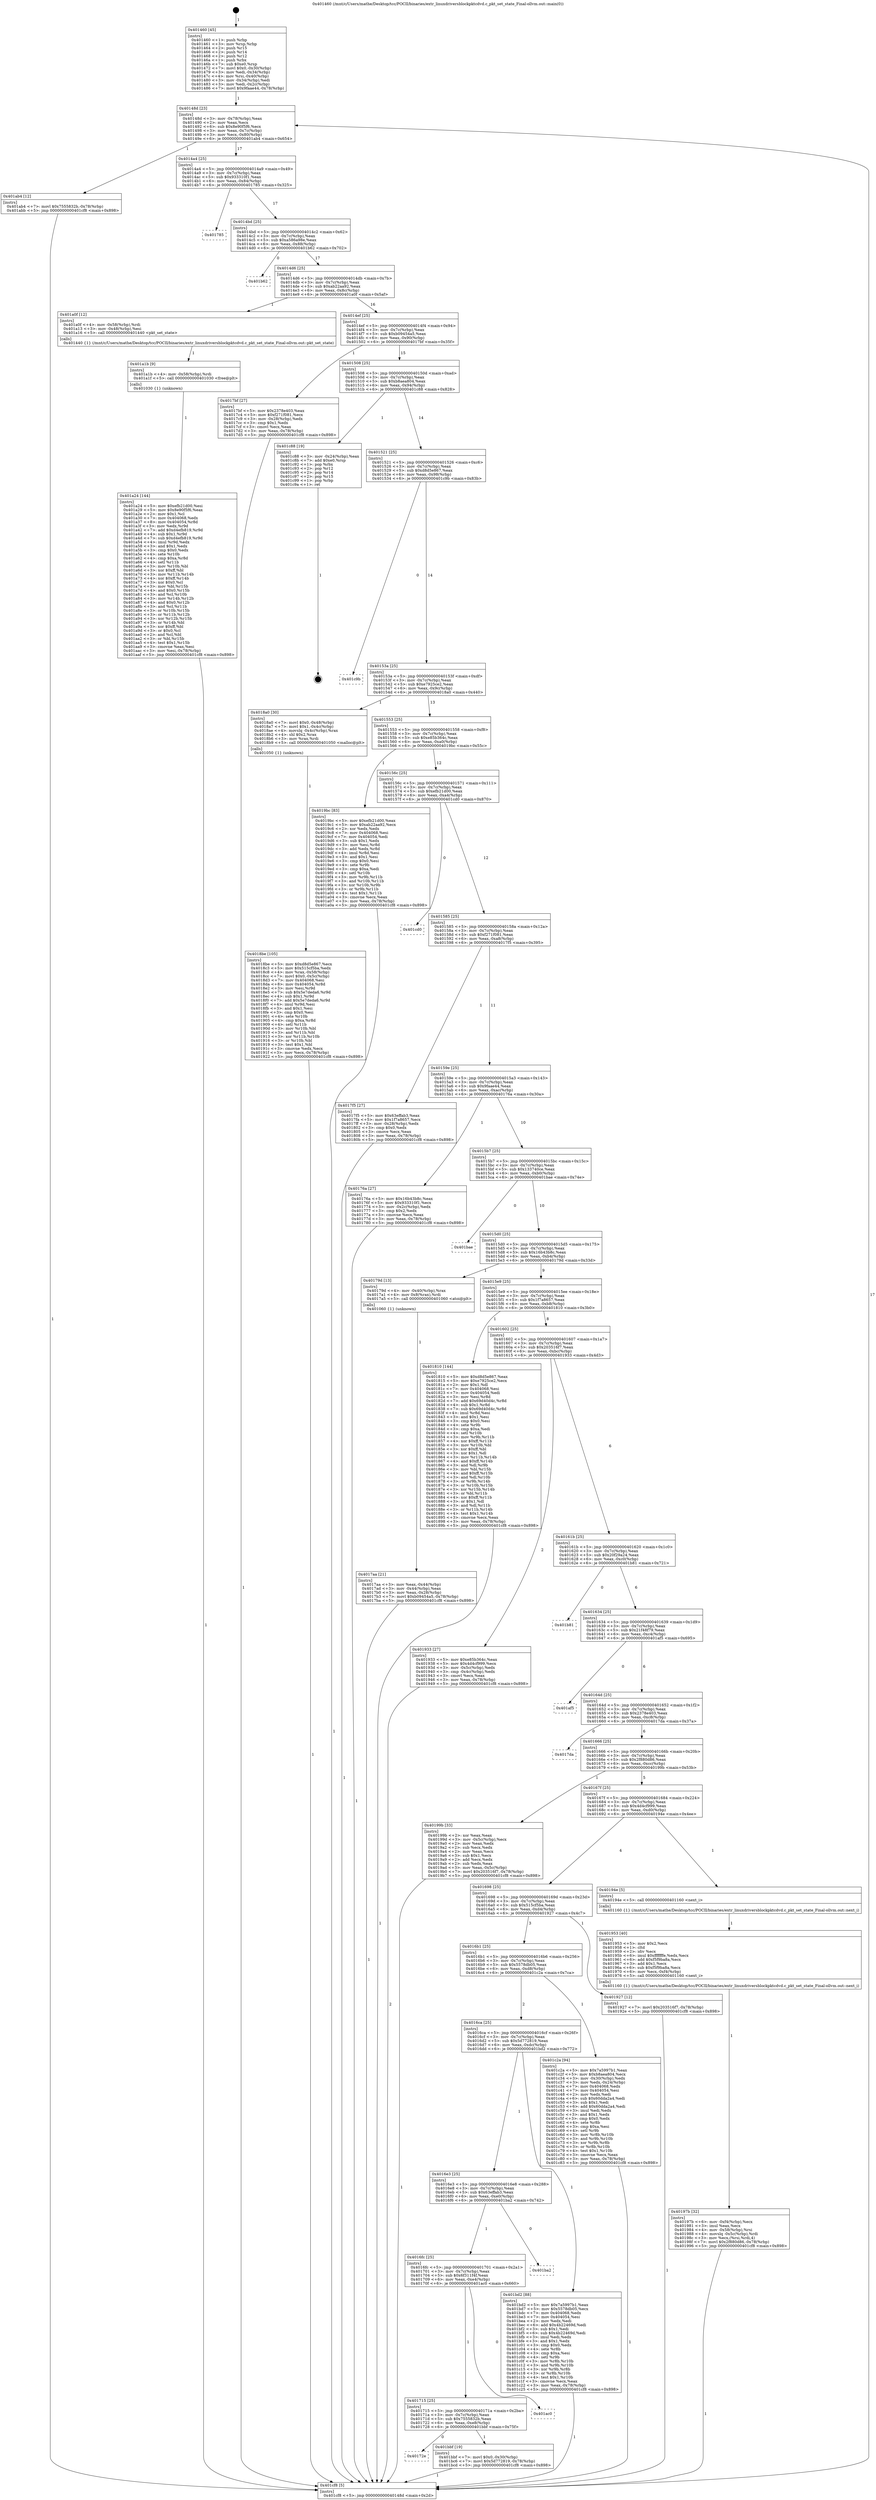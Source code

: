 digraph "0x401460" {
  label = "0x401460 (/mnt/c/Users/mathe/Desktop/tcc/POCII/binaries/extr_linuxdriversblockpktcdvd.c_pkt_set_state_Final-ollvm.out::main(0))"
  labelloc = "t"
  node[shape=record]

  Entry [label="",width=0.3,height=0.3,shape=circle,fillcolor=black,style=filled]
  "0x40148d" [label="{
     0x40148d [23]\l
     | [instrs]\l
     &nbsp;&nbsp;0x40148d \<+3\>: mov -0x78(%rbp),%eax\l
     &nbsp;&nbsp;0x401490 \<+2\>: mov %eax,%ecx\l
     &nbsp;&nbsp;0x401492 \<+6\>: sub $0x8e90f5f6,%ecx\l
     &nbsp;&nbsp;0x401498 \<+3\>: mov %eax,-0x7c(%rbp)\l
     &nbsp;&nbsp;0x40149b \<+3\>: mov %ecx,-0x80(%rbp)\l
     &nbsp;&nbsp;0x40149e \<+6\>: je 0000000000401ab4 \<main+0x654\>\l
  }"]
  "0x401ab4" [label="{
     0x401ab4 [12]\l
     | [instrs]\l
     &nbsp;&nbsp;0x401ab4 \<+7\>: movl $0x7555832b,-0x78(%rbp)\l
     &nbsp;&nbsp;0x401abb \<+5\>: jmp 0000000000401cf8 \<main+0x898\>\l
  }"]
  "0x4014a4" [label="{
     0x4014a4 [25]\l
     | [instrs]\l
     &nbsp;&nbsp;0x4014a4 \<+5\>: jmp 00000000004014a9 \<main+0x49\>\l
     &nbsp;&nbsp;0x4014a9 \<+3\>: mov -0x7c(%rbp),%eax\l
     &nbsp;&nbsp;0x4014ac \<+5\>: sub $0x933310f1,%eax\l
     &nbsp;&nbsp;0x4014b1 \<+6\>: mov %eax,-0x84(%rbp)\l
     &nbsp;&nbsp;0x4014b7 \<+6\>: je 0000000000401785 \<main+0x325\>\l
  }"]
  Exit [label="",width=0.3,height=0.3,shape=circle,fillcolor=black,style=filled,peripheries=2]
  "0x401785" [label="{
     0x401785\l
  }", style=dashed]
  "0x4014bd" [label="{
     0x4014bd [25]\l
     | [instrs]\l
     &nbsp;&nbsp;0x4014bd \<+5\>: jmp 00000000004014c2 \<main+0x62\>\l
     &nbsp;&nbsp;0x4014c2 \<+3\>: mov -0x7c(%rbp),%eax\l
     &nbsp;&nbsp;0x4014c5 \<+5\>: sub $0xa586a98e,%eax\l
     &nbsp;&nbsp;0x4014ca \<+6\>: mov %eax,-0x88(%rbp)\l
     &nbsp;&nbsp;0x4014d0 \<+6\>: je 0000000000401b62 \<main+0x702\>\l
  }"]
  "0x40172e" [label="{
     0x40172e\l
  }", style=dashed]
  "0x401b62" [label="{
     0x401b62\l
  }", style=dashed]
  "0x4014d6" [label="{
     0x4014d6 [25]\l
     | [instrs]\l
     &nbsp;&nbsp;0x4014d6 \<+5\>: jmp 00000000004014db \<main+0x7b\>\l
     &nbsp;&nbsp;0x4014db \<+3\>: mov -0x7c(%rbp),%eax\l
     &nbsp;&nbsp;0x4014de \<+5\>: sub $0xab22aa92,%eax\l
     &nbsp;&nbsp;0x4014e3 \<+6\>: mov %eax,-0x8c(%rbp)\l
     &nbsp;&nbsp;0x4014e9 \<+6\>: je 0000000000401a0f \<main+0x5af\>\l
  }"]
  "0x401bbf" [label="{
     0x401bbf [19]\l
     | [instrs]\l
     &nbsp;&nbsp;0x401bbf \<+7\>: movl $0x0,-0x30(%rbp)\l
     &nbsp;&nbsp;0x401bc6 \<+7\>: movl $0x5d772819,-0x78(%rbp)\l
     &nbsp;&nbsp;0x401bcd \<+5\>: jmp 0000000000401cf8 \<main+0x898\>\l
  }"]
  "0x401a0f" [label="{
     0x401a0f [12]\l
     | [instrs]\l
     &nbsp;&nbsp;0x401a0f \<+4\>: mov -0x58(%rbp),%rdi\l
     &nbsp;&nbsp;0x401a13 \<+3\>: mov -0x48(%rbp),%esi\l
     &nbsp;&nbsp;0x401a16 \<+5\>: call 0000000000401440 \<pkt_set_state\>\l
     | [calls]\l
     &nbsp;&nbsp;0x401440 \{1\} (/mnt/c/Users/mathe/Desktop/tcc/POCII/binaries/extr_linuxdriversblockpktcdvd.c_pkt_set_state_Final-ollvm.out::pkt_set_state)\l
  }"]
  "0x4014ef" [label="{
     0x4014ef [25]\l
     | [instrs]\l
     &nbsp;&nbsp;0x4014ef \<+5\>: jmp 00000000004014f4 \<main+0x94\>\l
     &nbsp;&nbsp;0x4014f4 \<+3\>: mov -0x7c(%rbp),%eax\l
     &nbsp;&nbsp;0x4014f7 \<+5\>: sub $0xb09454a5,%eax\l
     &nbsp;&nbsp;0x4014fc \<+6\>: mov %eax,-0x90(%rbp)\l
     &nbsp;&nbsp;0x401502 \<+6\>: je 00000000004017bf \<main+0x35f\>\l
  }"]
  "0x401715" [label="{
     0x401715 [25]\l
     | [instrs]\l
     &nbsp;&nbsp;0x401715 \<+5\>: jmp 000000000040171a \<main+0x2ba\>\l
     &nbsp;&nbsp;0x40171a \<+3\>: mov -0x7c(%rbp),%eax\l
     &nbsp;&nbsp;0x40171d \<+5\>: sub $0x7555832b,%eax\l
     &nbsp;&nbsp;0x401722 \<+6\>: mov %eax,-0xe8(%rbp)\l
     &nbsp;&nbsp;0x401728 \<+6\>: je 0000000000401bbf \<main+0x75f\>\l
  }"]
  "0x4017bf" [label="{
     0x4017bf [27]\l
     | [instrs]\l
     &nbsp;&nbsp;0x4017bf \<+5\>: mov $0x2378e403,%eax\l
     &nbsp;&nbsp;0x4017c4 \<+5\>: mov $0xf271f081,%ecx\l
     &nbsp;&nbsp;0x4017c9 \<+3\>: mov -0x28(%rbp),%edx\l
     &nbsp;&nbsp;0x4017cc \<+3\>: cmp $0x1,%edx\l
     &nbsp;&nbsp;0x4017cf \<+3\>: cmovl %ecx,%eax\l
     &nbsp;&nbsp;0x4017d2 \<+3\>: mov %eax,-0x78(%rbp)\l
     &nbsp;&nbsp;0x4017d5 \<+5\>: jmp 0000000000401cf8 \<main+0x898\>\l
  }"]
  "0x401508" [label="{
     0x401508 [25]\l
     | [instrs]\l
     &nbsp;&nbsp;0x401508 \<+5\>: jmp 000000000040150d \<main+0xad\>\l
     &nbsp;&nbsp;0x40150d \<+3\>: mov -0x7c(%rbp),%eax\l
     &nbsp;&nbsp;0x401510 \<+5\>: sub $0xb8aea804,%eax\l
     &nbsp;&nbsp;0x401515 \<+6\>: mov %eax,-0x94(%rbp)\l
     &nbsp;&nbsp;0x40151b \<+6\>: je 0000000000401c88 \<main+0x828\>\l
  }"]
  "0x401ac0" [label="{
     0x401ac0\l
  }", style=dashed]
  "0x401c88" [label="{
     0x401c88 [19]\l
     | [instrs]\l
     &nbsp;&nbsp;0x401c88 \<+3\>: mov -0x24(%rbp),%eax\l
     &nbsp;&nbsp;0x401c8b \<+7\>: add $0xe0,%rsp\l
     &nbsp;&nbsp;0x401c92 \<+1\>: pop %rbx\l
     &nbsp;&nbsp;0x401c93 \<+2\>: pop %r12\l
     &nbsp;&nbsp;0x401c95 \<+2\>: pop %r14\l
     &nbsp;&nbsp;0x401c97 \<+2\>: pop %r15\l
     &nbsp;&nbsp;0x401c99 \<+1\>: pop %rbp\l
     &nbsp;&nbsp;0x401c9a \<+1\>: ret\l
  }"]
  "0x401521" [label="{
     0x401521 [25]\l
     | [instrs]\l
     &nbsp;&nbsp;0x401521 \<+5\>: jmp 0000000000401526 \<main+0xc6\>\l
     &nbsp;&nbsp;0x401526 \<+3\>: mov -0x7c(%rbp),%eax\l
     &nbsp;&nbsp;0x401529 \<+5\>: sub $0xd8d5e867,%eax\l
     &nbsp;&nbsp;0x40152e \<+6\>: mov %eax,-0x98(%rbp)\l
     &nbsp;&nbsp;0x401534 \<+6\>: je 0000000000401c9b \<main+0x83b\>\l
  }"]
  "0x4016fc" [label="{
     0x4016fc [25]\l
     | [instrs]\l
     &nbsp;&nbsp;0x4016fc \<+5\>: jmp 0000000000401701 \<main+0x2a1\>\l
     &nbsp;&nbsp;0x401701 \<+3\>: mov -0x7c(%rbp),%eax\l
     &nbsp;&nbsp;0x401704 \<+5\>: sub $0x6f311f4f,%eax\l
     &nbsp;&nbsp;0x401709 \<+6\>: mov %eax,-0xe4(%rbp)\l
     &nbsp;&nbsp;0x40170f \<+6\>: je 0000000000401ac0 \<main+0x660\>\l
  }"]
  "0x401c9b" [label="{
     0x401c9b\l
  }", style=dashed]
  "0x40153a" [label="{
     0x40153a [25]\l
     | [instrs]\l
     &nbsp;&nbsp;0x40153a \<+5\>: jmp 000000000040153f \<main+0xdf\>\l
     &nbsp;&nbsp;0x40153f \<+3\>: mov -0x7c(%rbp),%eax\l
     &nbsp;&nbsp;0x401542 \<+5\>: sub $0xe7925ce2,%eax\l
     &nbsp;&nbsp;0x401547 \<+6\>: mov %eax,-0x9c(%rbp)\l
     &nbsp;&nbsp;0x40154d \<+6\>: je 00000000004018a0 \<main+0x440\>\l
  }"]
  "0x401ba2" [label="{
     0x401ba2\l
  }", style=dashed]
  "0x4018a0" [label="{
     0x4018a0 [30]\l
     | [instrs]\l
     &nbsp;&nbsp;0x4018a0 \<+7\>: movl $0x0,-0x48(%rbp)\l
     &nbsp;&nbsp;0x4018a7 \<+7\>: movl $0x1,-0x4c(%rbp)\l
     &nbsp;&nbsp;0x4018ae \<+4\>: movslq -0x4c(%rbp),%rax\l
     &nbsp;&nbsp;0x4018b2 \<+4\>: shl $0x2,%rax\l
     &nbsp;&nbsp;0x4018b6 \<+3\>: mov %rax,%rdi\l
     &nbsp;&nbsp;0x4018b9 \<+5\>: call 0000000000401050 \<malloc@plt\>\l
     | [calls]\l
     &nbsp;&nbsp;0x401050 \{1\} (unknown)\l
  }"]
  "0x401553" [label="{
     0x401553 [25]\l
     | [instrs]\l
     &nbsp;&nbsp;0x401553 \<+5\>: jmp 0000000000401558 \<main+0xf8\>\l
     &nbsp;&nbsp;0x401558 \<+3\>: mov -0x7c(%rbp),%eax\l
     &nbsp;&nbsp;0x40155b \<+5\>: sub $0xe85b364c,%eax\l
     &nbsp;&nbsp;0x401560 \<+6\>: mov %eax,-0xa0(%rbp)\l
     &nbsp;&nbsp;0x401566 \<+6\>: je 00000000004019bc \<main+0x55c\>\l
  }"]
  "0x4016e3" [label="{
     0x4016e3 [25]\l
     | [instrs]\l
     &nbsp;&nbsp;0x4016e3 \<+5\>: jmp 00000000004016e8 \<main+0x288\>\l
     &nbsp;&nbsp;0x4016e8 \<+3\>: mov -0x7c(%rbp),%eax\l
     &nbsp;&nbsp;0x4016eb \<+5\>: sub $0x63effab3,%eax\l
     &nbsp;&nbsp;0x4016f0 \<+6\>: mov %eax,-0xe0(%rbp)\l
     &nbsp;&nbsp;0x4016f6 \<+6\>: je 0000000000401ba2 \<main+0x742\>\l
  }"]
  "0x4019bc" [label="{
     0x4019bc [83]\l
     | [instrs]\l
     &nbsp;&nbsp;0x4019bc \<+5\>: mov $0xefb21d00,%eax\l
     &nbsp;&nbsp;0x4019c1 \<+5\>: mov $0xab22aa92,%ecx\l
     &nbsp;&nbsp;0x4019c6 \<+2\>: xor %edx,%edx\l
     &nbsp;&nbsp;0x4019c8 \<+7\>: mov 0x404068,%esi\l
     &nbsp;&nbsp;0x4019cf \<+7\>: mov 0x404054,%edi\l
     &nbsp;&nbsp;0x4019d6 \<+3\>: sub $0x1,%edx\l
     &nbsp;&nbsp;0x4019d9 \<+3\>: mov %esi,%r8d\l
     &nbsp;&nbsp;0x4019dc \<+3\>: add %edx,%r8d\l
     &nbsp;&nbsp;0x4019df \<+4\>: imul %r8d,%esi\l
     &nbsp;&nbsp;0x4019e3 \<+3\>: and $0x1,%esi\l
     &nbsp;&nbsp;0x4019e6 \<+3\>: cmp $0x0,%esi\l
     &nbsp;&nbsp;0x4019e9 \<+4\>: sete %r9b\l
     &nbsp;&nbsp;0x4019ed \<+3\>: cmp $0xa,%edi\l
     &nbsp;&nbsp;0x4019f0 \<+4\>: setl %r10b\l
     &nbsp;&nbsp;0x4019f4 \<+3\>: mov %r9b,%r11b\l
     &nbsp;&nbsp;0x4019f7 \<+3\>: and %r10b,%r11b\l
     &nbsp;&nbsp;0x4019fa \<+3\>: xor %r10b,%r9b\l
     &nbsp;&nbsp;0x4019fd \<+3\>: or %r9b,%r11b\l
     &nbsp;&nbsp;0x401a00 \<+4\>: test $0x1,%r11b\l
     &nbsp;&nbsp;0x401a04 \<+3\>: cmovne %ecx,%eax\l
     &nbsp;&nbsp;0x401a07 \<+3\>: mov %eax,-0x78(%rbp)\l
     &nbsp;&nbsp;0x401a0a \<+5\>: jmp 0000000000401cf8 \<main+0x898\>\l
  }"]
  "0x40156c" [label="{
     0x40156c [25]\l
     | [instrs]\l
     &nbsp;&nbsp;0x40156c \<+5\>: jmp 0000000000401571 \<main+0x111\>\l
     &nbsp;&nbsp;0x401571 \<+3\>: mov -0x7c(%rbp),%eax\l
     &nbsp;&nbsp;0x401574 \<+5\>: sub $0xefb21d00,%eax\l
     &nbsp;&nbsp;0x401579 \<+6\>: mov %eax,-0xa4(%rbp)\l
     &nbsp;&nbsp;0x40157f \<+6\>: je 0000000000401cd0 \<main+0x870\>\l
  }"]
  "0x401bd2" [label="{
     0x401bd2 [88]\l
     | [instrs]\l
     &nbsp;&nbsp;0x401bd2 \<+5\>: mov $0x7a5997b1,%eax\l
     &nbsp;&nbsp;0x401bd7 \<+5\>: mov $0x5578db05,%ecx\l
     &nbsp;&nbsp;0x401bdc \<+7\>: mov 0x404068,%edx\l
     &nbsp;&nbsp;0x401be3 \<+7\>: mov 0x404054,%esi\l
     &nbsp;&nbsp;0x401bea \<+2\>: mov %edx,%edi\l
     &nbsp;&nbsp;0x401bec \<+6\>: add $0x4b22469d,%edi\l
     &nbsp;&nbsp;0x401bf2 \<+3\>: sub $0x1,%edi\l
     &nbsp;&nbsp;0x401bf5 \<+6\>: sub $0x4b22469d,%edi\l
     &nbsp;&nbsp;0x401bfb \<+3\>: imul %edi,%edx\l
     &nbsp;&nbsp;0x401bfe \<+3\>: and $0x1,%edx\l
     &nbsp;&nbsp;0x401c01 \<+3\>: cmp $0x0,%edx\l
     &nbsp;&nbsp;0x401c04 \<+4\>: sete %r8b\l
     &nbsp;&nbsp;0x401c08 \<+3\>: cmp $0xa,%esi\l
     &nbsp;&nbsp;0x401c0b \<+4\>: setl %r9b\l
     &nbsp;&nbsp;0x401c0f \<+3\>: mov %r8b,%r10b\l
     &nbsp;&nbsp;0x401c12 \<+3\>: and %r9b,%r10b\l
     &nbsp;&nbsp;0x401c15 \<+3\>: xor %r9b,%r8b\l
     &nbsp;&nbsp;0x401c18 \<+3\>: or %r8b,%r10b\l
     &nbsp;&nbsp;0x401c1b \<+4\>: test $0x1,%r10b\l
     &nbsp;&nbsp;0x401c1f \<+3\>: cmovne %ecx,%eax\l
     &nbsp;&nbsp;0x401c22 \<+3\>: mov %eax,-0x78(%rbp)\l
     &nbsp;&nbsp;0x401c25 \<+5\>: jmp 0000000000401cf8 \<main+0x898\>\l
  }"]
  "0x401cd0" [label="{
     0x401cd0\l
  }", style=dashed]
  "0x401585" [label="{
     0x401585 [25]\l
     | [instrs]\l
     &nbsp;&nbsp;0x401585 \<+5\>: jmp 000000000040158a \<main+0x12a\>\l
     &nbsp;&nbsp;0x40158a \<+3\>: mov -0x7c(%rbp),%eax\l
     &nbsp;&nbsp;0x40158d \<+5\>: sub $0xf271f081,%eax\l
     &nbsp;&nbsp;0x401592 \<+6\>: mov %eax,-0xa8(%rbp)\l
     &nbsp;&nbsp;0x401598 \<+6\>: je 00000000004017f5 \<main+0x395\>\l
  }"]
  "0x4016ca" [label="{
     0x4016ca [25]\l
     | [instrs]\l
     &nbsp;&nbsp;0x4016ca \<+5\>: jmp 00000000004016cf \<main+0x26f\>\l
     &nbsp;&nbsp;0x4016cf \<+3\>: mov -0x7c(%rbp),%eax\l
     &nbsp;&nbsp;0x4016d2 \<+5\>: sub $0x5d772819,%eax\l
     &nbsp;&nbsp;0x4016d7 \<+6\>: mov %eax,-0xdc(%rbp)\l
     &nbsp;&nbsp;0x4016dd \<+6\>: je 0000000000401bd2 \<main+0x772\>\l
  }"]
  "0x4017f5" [label="{
     0x4017f5 [27]\l
     | [instrs]\l
     &nbsp;&nbsp;0x4017f5 \<+5\>: mov $0x63effab3,%eax\l
     &nbsp;&nbsp;0x4017fa \<+5\>: mov $0x1f7a8657,%ecx\l
     &nbsp;&nbsp;0x4017ff \<+3\>: mov -0x28(%rbp),%edx\l
     &nbsp;&nbsp;0x401802 \<+3\>: cmp $0x0,%edx\l
     &nbsp;&nbsp;0x401805 \<+3\>: cmove %ecx,%eax\l
     &nbsp;&nbsp;0x401808 \<+3\>: mov %eax,-0x78(%rbp)\l
     &nbsp;&nbsp;0x40180b \<+5\>: jmp 0000000000401cf8 \<main+0x898\>\l
  }"]
  "0x40159e" [label="{
     0x40159e [25]\l
     | [instrs]\l
     &nbsp;&nbsp;0x40159e \<+5\>: jmp 00000000004015a3 \<main+0x143\>\l
     &nbsp;&nbsp;0x4015a3 \<+3\>: mov -0x7c(%rbp),%eax\l
     &nbsp;&nbsp;0x4015a6 \<+5\>: sub $0x9faae44,%eax\l
     &nbsp;&nbsp;0x4015ab \<+6\>: mov %eax,-0xac(%rbp)\l
     &nbsp;&nbsp;0x4015b1 \<+6\>: je 000000000040176a \<main+0x30a\>\l
  }"]
  "0x401c2a" [label="{
     0x401c2a [94]\l
     | [instrs]\l
     &nbsp;&nbsp;0x401c2a \<+5\>: mov $0x7a5997b1,%eax\l
     &nbsp;&nbsp;0x401c2f \<+5\>: mov $0xb8aea804,%ecx\l
     &nbsp;&nbsp;0x401c34 \<+3\>: mov -0x30(%rbp),%edx\l
     &nbsp;&nbsp;0x401c37 \<+3\>: mov %edx,-0x24(%rbp)\l
     &nbsp;&nbsp;0x401c3a \<+7\>: mov 0x404068,%edx\l
     &nbsp;&nbsp;0x401c41 \<+7\>: mov 0x404054,%esi\l
     &nbsp;&nbsp;0x401c48 \<+2\>: mov %edx,%edi\l
     &nbsp;&nbsp;0x401c4a \<+6\>: sub $0x60dda2a4,%edi\l
     &nbsp;&nbsp;0x401c50 \<+3\>: sub $0x1,%edi\l
     &nbsp;&nbsp;0x401c53 \<+6\>: add $0x60dda2a4,%edi\l
     &nbsp;&nbsp;0x401c59 \<+3\>: imul %edi,%edx\l
     &nbsp;&nbsp;0x401c5c \<+3\>: and $0x1,%edx\l
     &nbsp;&nbsp;0x401c5f \<+3\>: cmp $0x0,%edx\l
     &nbsp;&nbsp;0x401c62 \<+4\>: sete %r8b\l
     &nbsp;&nbsp;0x401c66 \<+3\>: cmp $0xa,%esi\l
     &nbsp;&nbsp;0x401c69 \<+4\>: setl %r9b\l
     &nbsp;&nbsp;0x401c6d \<+3\>: mov %r8b,%r10b\l
     &nbsp;&nbsp;0x401c70 \<+3\>: and %r9b,%r10b\l
     &nbsp;&nbsp;0x401c73 \<+3\>: xor %r9b,%r8b\l
     &nbsp;&nbsp;0x401c76 \<+3\>: or %r8b,%r10b\l
     &nbsp;&nbsp;0x401c79 \<+4\>: test $0x1,%r10b\l
     &nbsp;&nbsp;0x401c7d \<+3\>: cmovne %ecx,%eax\l
     &nbsp;&nbsp;0x401c80 \<+3\>: mov %eax,-0x78(%rbp)\l
     &nbsp;&nbsp;0x401c83 \<+5\>: jmp 0000000000401cf8 \<main+0x898\>\l
  }"]
  "0x40176a" [label="{
     0x40176a [27]\l
     | [instrs]\l
     &nbsp;&nbsp;0x40176a \<+5\>: mov $0x16b43b8c,%eax\l
     &nbsp;&nbsp;0x40176f \<+5\>: mov $0x933310f1,%ecx\l
     &nbsp;&nbsp;0x401774 \<+3\>: mov -0x2c(%rbp),%edx\l
     &nbsp;&nbsp;0x401777 \<+3\>: cmp $0x2,%edx\l
     &nbsp;&nbsp;0x40177a \<+3\>: cmovne %ecx,%eax\l
     &nbsp;&nbsp;0x40177d \<+3\>: mov %eax,-0x78(%rbp)\l
     &nbsp;&nbsp;0x401780 \<+5\>: jmp 0000000000401cf8 \<main+0x898\>\l
  }"]
  "0x4015b7" [label="{
     0x4015b7 [25]\l
     | [instrs]\l
     &nbsp;&nbsp;0x4015b7 \<+5\>: jmp 00000000004015bc \<main+0x15c\>\l
     &nbsp;&nbsp;0x4015bc \<+3\>: mov -0x7c(%rbp),%eax\l
     &nbsp;&nbsp;0x4015bf \<+5\>: sub $0x133740ce,%eax\l
     &nbsp;&nbsp;0x4015c4 \<+6\>: mov %eax,-0xb0(%rbp)\l
     &nbsp;&nbsp;0x4015ca \<+6\>: je 0000000000401bae \<main+0x74e\>\l
  }"]
  "0x401cf8" [label="{
     0x401cf8 [5]\l
     | [instrs]\l
     &nbsp;&nbsp;0x401cf8 \<+5\>: jmp 000000000040148d \<main+0x2d\>\l
  }"]
  "0x401460" [label="{
     0x401460 [45]\l
     | [instrs]\l
     &nbsp;&nbsp;0x401460 \<+1\>: push %rbp\l
     &nbsp;&nbsp;0x401461 \<+3\>: mov %rsp,%rbp\l
     &nbsp;&nbsp;0x401464 \<+2\>: push %r15\l
     &nbsp;&nbsp;0x401466 \<+2\>: push %r14\l
     &nbsp;&nbsp;0x401468 \<+2\>: push %r12\l
     &nbsp;&nbsp;0x40146a \<+1\>: push %rbx\l
     &nbsp;&nbsp;0x40146b \<+7\>: sub $0xe0,%rsp\l
     &nbsp;&nbsp;0x401472 \<+7\>: movl $0x0,-0x30(%rbp)\l
     &nbsp;&nbsp;0x401479 \<+3\>: mov %edi,-0x34(%rbp)\l
     &nbsp;&nbsp;0x40147c \<+4\>: mov %rsi,-0x40(%rbp)\l
     &nbsp;&nbsp;0x401480 \<+3\>: mov -0x34(%rbp),%edi\l
     &nbsp;&nbsp;0x401483 \<+3\>: mov %edi,-0x2c(%rbp)\l
     &nbsp;&nbsp;0x401486 \<+7\>: movl $0x9faae44,-0x78(%rbp)\l
  }"]
  "0x401a24" [label="{
     0x401a24 [144]\l
     | [instrs]\l
     &nbsp;&nbsp;0x401a24 \<+5\>: mov $0xefb21d00,%esi\l
     &nbsp;&nbsp;0x401a29 \<+5\>: mov $0x8e90f5f6,%eax\l
     &nbsp;&nbsp;0x401a2e \<+2\>: mov $0x1,%cl\l
     &nbsp;&nbsp;0x401a30 \<+7\>: mov 0x404068,%edx\l
     &nbsp;&nbsp;0x401a37 \<+8\>: mov 0x404054,%r8d\l
     &nbsp;&nbsp;0x401a3f \<+3\>: mov %edx,%r9d\l
     &nbsp;&nbsp;0x401a42 \<+7\>: add $0xd4efb819,%r9d\l
     &nbsp;&nbsp;0x401a49 \<+4\>: sub $0x1,%r9d\l
     &nbsp;&nbsp;0x401a4d \<+7\>: sub $0xd4efb819,%r9d\l
     &nbsp;&nbsp;0x401a54 \<+4\>: imul %r9d,%edx\l
     &nbsp;&nbsp;0x401a58 \<+3\>: and $0x1,%edx\l
     &nbsp;&nbsp;0x401a5b \<+3\>: cmp $0x0,%edx\l
     &nbsp;&nbsp;0x401a5e \<+4\>: sete %r10b\l
     &nbsp;&nbsp;0x401a62 \<+4\>: cmp $0xa,%r8d\l
     &nbsp;&nbsp;0x401a66 \<+4\>: setl %r11b\l
     &nbsp;&nbsp;0x401a6a \<+3\>: mov %r10b,%bl\l
     &nbsp;&nbsp;0x401a6d \<+3\>: xor $0xff,%bl\l
     &nbsp;&nbsp;0x401a70 \<+3\>: mov %r11b,%r14b\l
     &nbsp;&nbsp;0x401a73 \<+4\>: xor $0xff,%r14b\l
     &nbsp;&nbsp;0x401a77 \<+3\>: xor $0x0,%cl\l
     &nbsp;&nbsp;0x401a7a \<+3\>: mov %bl,%r15b\l
     &nbsp;&nbsp;0x401a7d \<+4\>: and $0x0,%r15b\l
     &nbsp;&nbsp;0x401a81 \<+3\>: and %cl,%r10b\l
     &nbsp;&nbsp;0x401a84 \<+3\>: mov %r14b,%r12b\l
     &nbsp;&nbsp;0x401a87 \<+4\>: and $0x0,%r12b\l
     &nbsp;&nbsp;0x401a8b \<+3\>: and %cl,%r11b\l
     &nbsp;&nbsp;0x401a8e \<+3\>: or %r10b,%r15b\l
     &nbsp;&nbsp;0x401a91 \<+3\>: or %r11b,%r12b\l
     &nbsp;&nbsp;0x401a94 \<+3\>: xor %r12b,%r15b\l
     &nbsp;&nbsp;0x401a97 \<+3\>: or %r14b,%bl\l
     &nbsp;&nbsp;0x401a9a \<+3\>: xor $0xff,%bl\l
     &nbsp;&nbsp;0x401a9d \<+3\>: or $0x0,%cl\l
     &nbsp;&nbsp;0x401aa0 \<+2\>: and %cl,%bl\l
     &nbsp;&nbsp;0x401aa2 \<+3\>: or %bl,%r15b\l
     &nbsp;&nbsp;0x401aa5 \<+4\>: test $0x1,%r15b\l
     &nbsp;&nbsp;0x401aa9 \<+3\>: cmovne %eax,%esi\l
     &nbsp;&nbsp;0x401aac \<+3\>: mov %esi,-0x78(%rbp)\l
     &nbsp;&nbsp;0x401aaf \<+5\>: jmp 0000000000401cf8 \<main+0x898\>\l
  }"]
  "0x401bae" [label="{
     0x401bae\l
  }", style=dashed]
  "0x4015d0" [label="{
     0x4015d0 [25]\l
     | [instrs]\l
     &nbsp;&nbsp;0x4015d0 \<+5\>: jmp 00000000004015d5 \<main+0x175\>\l
     &nbsp;&nbsp;0x4015d5 \<+3\>: mov -0x7c(%rbp),%eax\l
     &nbsp;&nbsp;0x4015d8 \<+5\>: sub $0x16b43b8c,%eax\l
     &nbsp;&nbsp;0x4015dd \<+6\>: mov %eax,-0xb4(%rbp)\l
     &nbsp;&nbsp;0x4015e3 \<+6\>: je 000000000040179d \<main+0x33d\>\l
  }"]
  "0x401a1b" [label="{
     0x401a1b [9]\l
     | [instrs]\l
     &nbsp;&nbsp;0x401a1b \<+4\>: mov -0x58(%rbp),%rdi\l
     &nbsp;&nbsp;0x401a1f \<+5\>: call 0000000000401030 \<free@plt\>\l
     | [calls]\l
     &nbsp;&nbsp;0x401030 \{1\} (unknown)\l
  }"]
  "0x40179d" [label="{
     0x40179d [13]\l
     | [instrs]\l
     &nbsp;&nbsp;0x40179d \<+4\>: mov -0x40(%rbp),%rax\l
     &nbsp;&nbsp;0x4017a1 \<+4\>: mov 0x8(%rax),%rdi\l
     &nbsp;&nbsp;0x4017a5 \<+5\>: call 0000000000401060 \<atoi@plt\>\l
     | [calls]\l
     &nbsp;&nbsp;0x401060 \{1\} (unknown)\l
  }"]
  "0x4015e9" [label="{
     0x4015e9 [25]\l
     | [instrs]\l
     &nbsp;&nbsp;0x4015e9 \<+5\>: jmp 00000000004015ee \<main+0x18e\>\l
     &nbsp;&nbsp;0x4015ee \<+3\>: mov -0x7c(%rbp),%eax\l
     &nbsp;&nbsp;0x4015f1 \<+5\>: sub $0x1f7a8657,%eax\l
     &nbsp;&nbsp;0x4015f6 \<+6\>: mov %eax,-0xb8(%rbp)\l
     &nbsp;&nbsp;0x4015fc \<+6\>: je 0000000000401810 \<main+0x3b0\>\l
  }"]
  "0x4017aa" [label="{
     0x4017aa [21]\l
     | [instrs]\l
     &nbsp;&nbsp;0x4017aa \<+3\>: mov %eax,-0x44(%rbp)\l
     &nbsp;&nbsp;0x4017ad \<+3\>: mov -0x44(%rbp),%eax\l
     &nbsp;&nbsp;0x4017b0 \<+3\>: mov %eax,-0x28(%rbp)\l
     &nbsp;&nbsp;0x4017b3 \<+7\>: movl $0xb09454a5,-0x78(%rbp)\l
     &nbsp;&nbsp;0x4017ba \<+5\>: jmp 0000000000401cf8 \<main+0x898\>\l
  }"]
  "0x40197b" [label="{
     0x40197b [32]\l
     | [instrs]\l
     &nbsp;&nbsp;0x40197b \<+6\>: mov -0xf4(%rbp),%ecx\l
     &nbsp;&nbsp;0x401981 \<+3\>: imul %eax,%ecx\l
     &nbsp;&nbsp;0x401984 \<+4\>: mov -0x58(%rbp),%rsi\l
     &nbsp;&nbsp;0x401988 \<+4\>: movslq -0x5c(%rbp),%rdi\l
     &nbsp;&nbsp;0x40198c \<+3\>: mov %ecx,(%rsi,%rdi,4)\l
     &nbsp;&nbsp;0x40198f \<+7\>: movl $0x2f880d86,-0x78(%rbp)\l
     &nbsp;&nbsp;0x401996 \<+5\>: jmp 0000000000401cf8 \<main+0x898\>\l
  }"]
  "0x401810" [label="{
     0x401810 [144]\l
     | [instrs]\l
     &nbsp;&nbsp;0x401810 \<+5\>: mov $0xd8d5e867,%eax\l
     &nbsp;&nbsp;0x401815 \<+5\>: mov $0xe7925ce2,%ecx\l
     &nbsp;&nbsp;0x40181a \<+2\>: mov $0x1,%dl\l
     &nbsp;&nbsp;0x40181c \<+7\>: mov 0x404068,%esi\l
     &nbsp;&nbsp;0x401823 \<+7\>: mov 0x404054,%edi\l
     &nbsp;&nbsp;0x40182a \<+3\>: mov %esi,%r8d\l
     &nbsp;&nbsp;0x40182d \<+7\>: add $0x69d40d4c,%r8d\l
     &nbsp;&nbsp;0x401834 \<+4\>: sub $0x1,%r8d\l
     &nbsp;&nbsp;0x401838 \<+7\>: sub $0x69d40d4c,%r8d\l
     &nbsp;&nbsp;0x40183f \<+4\>: imul %r8d,%esi\l
     &nbsp;&nbsp;0x401843 \<+3\>: and $0x1,%esi\l
     &nbsp;&nbsp;0x401846 \<+3\>: cmp $0x0,%esi\l
     &nbsp;&nbsp;0x401849 \<+4\>: sete %r9b\l
     &nbsp;&nbsp;0x40184d \<+3\>: cmp $0xa,%edi\l
     &nbsp;&nbsp;0x401850 \<+4\>: setl %r10b\l
     &nbsp;&nbsp;0x401854 \<+3\>: mov %r9b,%r11b\l
     &nbsp;&nbsp;0x401857 \<+4\>: xor $0xff,%r11b\l
     &nbsp;&nbsp;0x40185b \<+3\>: mov %r10b,%bl\l
     &nbsp;&nbsp;0x40185e \<+3\>: xor $0xff,%bl\l
     &nbsp;&nbsp;0x401861 \<+3\>: xor $0x1,%dl\l
     &nbsp;&nbsp;0x401864 \<+3\>: mov %r11b,%r14b\l
     &nbsp;&nbsp;0x401867 \<+4\>: and $0xff,%r14b\l
     &nbsp;&nbsp;0x40186b \<+3\>: and %dl,%r9b\l
     &nbsp;&nbsp;0x40186e \<+3\>: mov %bl,%r15b\l
     &nbsp;&nbsp;0x401871 \<+4\>: and $0xff,%r15b\l
     &nbsp;&nbsp;0x401875 \<+3\>: and %dl,%r10b\l
     &nbsp;&nbsp;0x401878 \<+3\>: or %r9b,%r14b\l
     &nbsp;&nbsp;0x40187b \<+3\>: or %r10b,%r15b\l
     &nbsp;&nbsp;0x40187e \<+3\>: xor %r15b,%r14b\l
     &nbsp;&nbsp;0x401881 \<+3\>: or %bl,%r11b\l
     &nbsp;&nbsp;0x401884 \<+4\>: xor $0xff,%r11b\l
     &nbsp;&nbsp;0x401888 \<+3\>: or $0x1,%dl\l
     &nbsp;&nbsp;0x40188b \<+3\>: and %dl,%r11b\l
     &nbsp;&nbsp;0x40188e \<+3\>: or %r11b,%r14b\l
     &nbsp;&nbsp;0x401891 \<+4\>: test $0x1,%r14b\l
     &nbsp;&nbsp;0x401895 \<+3\>: cmovne %ecx,%eax\l
     &nbsp;&nbsp;0x401898 \<+3\>: mov %eax,-0x78(%rbp)\l
     &nbsp;&nbsp;0x40189b \<+5\>: jmp 0000000000401cf8 \<main+0x898\>\l
  }"]
  "0x401602" [label="{
     0x401602 [25]\l
     | [instrs]\l
     &nbsp;&nbsp;0x401602 \<+5\>: jmp 0000000000401607 \<main+0x1a7\>\l
     &nbsp;&nbsp;0x401607 \<+3\>: mov -0x7c(%rbp),%eax\l
     &nbsp;&nbsp;0x40160a \<+5\>: sub $0x203516f7,%eax\l
     &nbsp;&nbsp;0x40160f \<+6\>: mov %eax,-0xbc(%rbp)\l
     &nbsp;&nbsp;0x401615 \<+6\>: je 0000000000401933 \<main+0x4d3\>\l
  }"]
  "0x4018be" [label="{
     0x4018be [105]\l
     | [instrs]\l
     &nbsp;&nbsp;0x4018be \<+5\>: mov $0xd8d5e867,%ecx\l
     &nbsp;&nbsp;0x4018c3 \<+5\>: mov $0x515cf5ba,%edx\l
     &nbsp;&nbsp;0x4018c8 \<+4\>: mov %rax,-0x58(%rbp)\l
     &nbsp;&nbsp;0x4018cc \<+7\>: movl $0x0,-0x5c(%rbp)\l
     &nbsp;&nbsp;0x4018d3 \<+7\>: mov 0x404068,%esi\l
     &nbsp;&nbsp;0x4018da \<+8\>: mov 0x404054,%r8d\l
     &nbsp;&nbsp;0x4018e2 \<+3\>: mov %esi,%r9d\l
     &nbsp;&nbsp;0x4018e5 \<+7\>: sub $0x5e7deda6,%r9d\l
     &nbsp;&nbsp;0x4018ec \<+4\>: sub $0x1,%r9d\l
     &nbsp;&nbsp;0x4018f0 \<+7\>: add $0x5e7deda6,%r9d\l
     &nbsp;&nbsp;0x4018f7 \<+4\>: imul %r9d,%esi\l
     &nbsp;&nbsp;0x4018fb \<+3\>: and $0x1,%esi\l
     &nbsp;&nbsp;0x4018fe \<+3\>: cmp $0x0,%esi\l
     &nbsp;&nbsp;0x401901 \<+4\>: sete %r10b\l
     &nbsp;&nbsp;0x401905 \<+4\>: cmp $0xa,%r8d\l
     &nbsp;&nbsp;0x401909 \<+4\>: setl %r11b\l
     &nbsp;&nbsp;0x40190d \<+3\>: mov %r10b,%bl\l
     &nbsp;&nbsp;0x401910 \<+3\>: and %r11b,%bl\l
     &nbsp;&nbsp;0x401913 \<+3\>: xor %r11b,%r10b\l
     &nbsp;&nbsp;0x401916 \<+3\>: or %r10b,%bl\l
     &nbsp;&nbsp;0x401919 \<+3\>: test $0x1,%bl\l
     &nbsp;&nbsp;0x40191c \<+3\>: cmovne %edx,%ecx\l
     &nbsp;&nbsp;0x40191f \<+3\>: mov %ecx,-0x78(%rbp)\l
     &nbsp;&nbsp;0x401922 \<+5\>: jmp 0000000000401cf8 \<main+0x898\>\l
  }"]
  "0x401953" [label="{
     0x401953 [40]\l
     | [instrs]\l
     &nbsp;&nbsp;0x401953 \<+5\>: mov $0x2,%ecx\l
     &nbsp;&nbsp;0x401958 \<+1\>: cltd\l
     &nbsp;&nbsp;0x401959 \<+2\>: idiv %ecx\l
     &nbsp;&nbsp;0x40195b \<+6\>: imul $0xfffffffe,%edx,%ecx\l
     &nbsp;&nbsp;0x401961 \<+6\>: add $0xf5f9ba8a,%ecx\l
     &nbsp;&nbsp;0x401967 \<+3\>: add $0x1,%ecx\l
     &nbsp;&nbsp;0x40196a \<+6\>: sub $0xf5f9ba8a,%ecx\l
     &nbsp;&nbsp;0x401970 \<+6\>: mov %ecx,-0xf4(%rbp)\l
     &nbsp;&nbsp;0x401976 \<+5\>: call 0000000000401160 \<next_i\>\l
     | [calls]\l
     &nbsp;&nbsp;0x401160 \{1\} (/mnt/c/Users/mathe/Desktop/tcc/POCII/binaries/extr_linuxdriversblockpktcdvd.c_pkt_set_state_Final-ollvm.out::next_i)\l
  }"]
  "0x401933" [label="{
     0x401933 [27]\l
     | [instrs]\l
     &nbsp;&nbsp;0x401933 \<+5\>: mov $0xe85b364c,%eax\l
     &nbsp;&nbsp;0x401938 \<+5\>: mov $0x4d4cf999,%ecx\l
     &nbsp;&nbsp;0x40193d \<+3\>: mov -0x5c(%rbp),%edx\l
     &nbsp;&nbsp;0x401940 \<+3\>: cmp -0x4c(%rbp),%edx\l
     &nbsp;&nbsp;0x401943 \<+3\>: cmovl %ecx,%eax\l
     &nbsp;&nbsp;0x401946 \<+3\>: mov %eax,-0x78(%rbp)\l
     &nbsp;&nbsp;0x401949 \<+5\>: jmp 0000000000401cf8 \<main+0x898\>\l
  }"]
  "0x40161b" [label="{
     0x40161b [25]\l
     | [instrs]\l
     &nbsp;&nbsp;0x40161b \<+5\>: jmp 0000000000401620 \<main+0x1c0\>\l
     &nbsp;&nbsp;0x401620 \<+3\>: mov -0x7c(%rbp),%eax\l
     &nbsp;&nbsp;0x401623 \<+5\>: sub $0x20f29a24,%eax\l
     &nbsp;&nbsp;0x401628 \<+6\>: mov %eax,-0xc0(%rbp)\l
     &nbsp;&nbsp;0x40162e \<+6\>: je 0000000000401b81 \<main+0x721\>\l
  }"]
  "0x4016b1" [label="{
     0x4016b1 [25]\l
     | [instrs]\l
     &nbsp;&nbsp;0x4016b1 \<+5\>: jmp 00000000004016b6 \<main+0x256\>\l
     &nbsp;&nbsp;0x4016b6 \<+3\>: mov -0x7c(%rbp),%eax\l
     &nbsp;&nbsp;0x4016b9 \<+5\>: sub $0x5578db05,%eax\l
     &nbsp;&nbsp;0x4016be \<+6\>: mov %eax,-0xd8(%rbp)\l
     &nbsp;&nbsp;0x4016c4 \<+6\>: je 0000000000401c2a \<main+0x7ca\>\l
  }"]
  "0x401b81" [label="{
     0x401b81\l
  }", style=dashed]
  "0x401634" [label="{
     0x401634 [25]\l
     | [instrs]\l
     &nbsp;&nbsp;0x401634 \<+5\>: jmp 0000000000401639 \<main+0x1d9\>\l
     &nbsp;&nbsp;0x401639 \<+3\>: mov -0x7c(%rbp),%eax\l
     &nbsp;&nbsp;0x40163c \<+5\>: sub $0x21f48f79,%eax\l
     &nbsp;&nbsp;0x401641 \<+6\>: mov %eax,-0xc4(%rbp)\l
     &nbsp;&nbsp;0x401647 \<+6\>: je 0000000000401af5 \<main+0x695\>\l
  }"]
  "0x401927" [label="{
     0x401927 [12]\l
     | [instrs]\l
     &nbsp;&nbsp;0x401927 \<+7\>: movl $0x203516f7,-0x78(%rbp)\l
     &nbsp;&nbsp;0x40192e \<+5\>: jmp 0000000000401cf8 \<main+0x898\>\l
  }"]
  "0x401af5" [label="{
     0x401af5\l
  }", style=dashed]
  "0x40164d" [label="{
     0x40164d [25]\l
     | [instrs]\l
     &nbsp;&nbsp;0x40164d \<+5\>: jmp 0000000000401652 \<main+0x1f2\>\l
     &nbsp;&nbsp;0x401652 \<+3\>: mov -0x7c(%rbp),%eax\l
     &nbsp;&nbsp;0x401655 \<+5\>: sub $0x2378e403,%eax\l
     &nbsp;&nbsp;0x40165a \<+6\>: mov %eax,-0xc8(%rbp)\l
     &nbsp;&nbsp;0x401660 \<+6\>: je 00000000004017da \<main+0x37a\>\l
  }"]
  "0x401698" [label="{
     0x401698 [25]\l
     | [instrs]\l
     &nbsp;&nbsp;0x401698 \<+5\>: jmp 000000000040169d \<main+0x23d\>\l
     &nbsp;&nbsp;0x40169d \<+3\>: mov -0x7c(%rbp),%eax\l
     &nbsp;&nbsp;0x4016a0 \<+5\>: sub $0x515cf5ba,%eax\l
     &nbsp;&nbsp;0x4016a5 \<+6\>: mov %eax,-0xd4(%rbp)\l
     &nbsp;&nbsp;0x4016ab \<+6\>: je 0000000000401927 \<main+0x4c7\>\l
  }"]
  "0x4017da" [label="{
     0x4017da\l
  }", style=dashed]
  "0x401666" [label="{
     0x401666 [25]\l
     | [instrs]\l
     &nbsp;&nbsp;0x401666 \<+5\>: jmp 000000000040166b \<main+0x20b\>\l
     &nbsp;&nbsp;0x40166b \<+3\>: mov -0x7c(%rbp),%eax\l
     &nbsp;&nbsp;0x40166e \<+5\>: sub $0x2f880d86,%eax\l
     &nbsp;&nbsp;0x401673 \<+6\>: mov %eax,-0xcc(%rbp)\l
     &nbsp;&nbsp;0x401679 \<+6\>: je 000000000040199b \<main+0x53b\>\l
  }"]
  "0x40194e" [label="{
     0x40194e [5]\l
     | [instrs]\l
     &nbsp;&nbsp;0x40194e \<+5\>: call 0000000000401160 \<next_i\>\l
     | [calls]\l
     &nbsp;&nbsp;0x401160 \{1\} (/mnt/c/Users/mathe/Desktop/tcc/POCII/binaries/extr_linuxdriversblockpktcdvd.c_pkt_set_state_Final-ollvm.out::next_i)\l
  }"]
  "0x40199b" [label="{
     0x40199b [33]\l
     | [instrs]\l
     &nbsp;&nbsp;0x40199b \<+2\>: xor %eax,%eax\l
     &nbsp;&nbsp;0x40199d \<+3\>: mov -0x5c(%rbp),%ecx\l
     &nbsp;&nbsp;0x4019a0 \<+2\>: mov %eax,%edx\l
     &nbsp;&nbsp;0x4019a2 \<+2\>: sub %ecx,%edx\l
     &nbsp;&nbsp;0x4019a4 \<+2\>: mov %eax,%ecx\l
     &nbsp;&nbsp;0x4019a6 \<+3\>: sub $0x1,%ecx\l
     &nbsp;&nbsp;0x4019a9 \<+2\>: add %ecx,%edx\l
     &nbsp;&nbsp;0x4019ab \<+2\>: sub %edx,%eax\l
     &nbsp;&nbsp;0x4019ad \<+3\>: mov %eax,-0x5c(%rbp)\l
     &nbsp;&nbsp;0x4019b0 \<+7\>: movl $0x203516f7,-0x78(%rbp)\l
     &nbsp;&nbsp;0x4019b7 \<+5\>: jmp 0000000000401cf8 \<main+0x898\>\l
  }"]
  "0x40167f" [label="{
     0x40167f [25]\l
     | [instrs]\l
     &nbsp;&nbsp;0x40167f \<+5\>: jmp 0000000000401684 \<main+0x224\>\l
     &nbsp;&nbsp;0x401684 \<+3\>: mov -0x7c(%rbp),%eax\l
     &nbsp;&nbsp;0x401687 \<+5\>: sub $0x4d4cf999,%eax\l
     &nbsp;&nbsp;0x40168c \<+6\>: mov %eax,-0xd0(%rbp)\l
     &nbsp;&nbsp;0x401692 \<+6\>: je 000000000040194e \<main+0x4ee\>\l
  }"]
  Entry -> "0x401460" [label=" 1"]
  "0x40148d" -> "0x401ab4" [label=" 1"]
  "0x40148d" -> "0x4014a4" [label=" 17"]
  "0x401c88" -> Exit [label=" 1"]
  "0x4014a4" -> "0x401785" [label=" 0"]
  "0x4014a4" -> "0x4014bd" [label=" 17"]
  "0x401c2a" -> "0x401cf8" [label=" 1"]
  "0x4014bd" -> "0x401b62" [label=" 0"]
  "0x4014bd" -> "0x4014d6" [label=" 17"]
  "0x401bd2" -> "0x401cf8" [label=" 1"]
  "0x4014d6" -> "0x401a0f" [label=" 1"]
  "0x4014d6" -> "0x4014ef" [label=" 16"]
  "0x401bbf" -> "0x401cf8" [label=" 1"]
  "0x4014ef" -> "0x4017bf" [label=" 1"]
  "0x4014ef" -> "0x401508" [label=" 15"]
  "0x401715" -> "0x401bbf" [label=" 1"]
  "0x401508" -> "0x401c88" [label=" 1"]
  "0x401508" -> "0x401521" [label=" 14"]
  "0x401715" -> "0x40172e" [label=" 0"]
  "0x401521" -> "0x401c9b" [label=" 0"]
  "0x401521" -> "0x40153a" [label=" 14"]
  "0x4016fc" -> "0x401ac0" [label=" 0"]
  "0x40153a" -> "0x4018a0" [label=" 1"]
  "0x40153a" -> "0x401553" [label=" 13"]
  "0x4016fc" -> "0x401715" [label=" 1"]
  "0x401553" -> "0x4019bc" [label=" 1"]
  "0x401553" -> "0x40156c" [label=" 12"]
  "0x4016e3" -> "0x401ba2" [label=" 0"]
  "0x40156c" -> "0x401cd0" [label=" 0"]
  "0x40156c" -> "0x401585" [label=" 12"]
  "0x4016e3" -> "0x4016fc" [label=" 1"]
  "0x401585" -> "0x4017f5" [label=" 1"]
  "0x401585" -> "0x40159e" [label=" 11"]
  "0x4016ca" -> "0x401bd2" [label=" 1"]
  "0x40159e" -> "0x40176a" [label=" 1"]
  "0x40159e" -> "0x4015b7" [label=" 10"]
  "0x40176a" -> "0x401cf8" [label=" 1"]
  "0x401460" -> "0x40148d" [label=" 1"]
  "0x401cf8" -> "0x40148d" [label=" 17"]
  "0x4016ca" -> "0x4016e3" [label=" 1"]
  "0x4015b7" -> "0x401bae" [label=" 0"]
  "0x4015b7" -> "0x4015d0" [label=" 10"]
  "0x4016b1" -> "0x401c2a" [label=" 1"]
  "0x4015d0" -> "0x40179d" [label=" 1"]
  "0x4015d0" -> "0x4015e9" [label=" 9"]
  "0x40179d" -> "0x4017aa" [label=" 1"]
  "0x4017aa" -> "0x401cf8" [label=" 1"]
  "0x4017bf" -> "0x401cf8" [label=" 1"]
  "0x4017f5" -> "0x401cf8" [label=" 1"]
  "0x4016b1" -> "0x4016ca" [label=" 2"]
  "0x4015e9" -> "0x401810" [label=" 1"]
  "0x4015e9" -> "0x401602" [label=" 8"]
  "0x401810" -> "0x401cf8" [label=" 1"]
  "0x4018a0" -> "0x4018be" [label=" 1"]
  "0x4018be" -> "0x401cf8" [label=" 1"]
  "0x401ab4" -> "0x401cf8" [label=" 1"]
  "0x401602" -> "0x401933" [label=" 2"]
  "0x401602" -> "0x40161b" [label=" 6"]
  "0x401a24" -> "0x401cf8" [label=" 1"]
  "0x40161b" -> "0x401b81" [label=" 0"]
  "0x40161b" -> "0x401634" [label=" 6"]
  "0x401a1b" -> "0x401a24" [label=" 1"]
  "0x401634" -> "0x401af5" [label=" 0"]
  "0x401634" -> "0x40164d" [label=" 6"]
  "0x401a0f" -> "0x401a1b" [label=" 1"]
  "0x40164d" -> "0x4017da" [label=" 0"]
  "0x40164d" -> "0x401666" [label=" 6"]
  "0x40199b" -> "0x401cf8" [label=" 1"]
  "0x401666" -> "0x40199b" [label=" 1"]
  "0x401666" -> "0x40167f" [label=" 5"]
  "0x40197b" -> "0x401cf8" [label=" 1"]
  "0x40167f" -> "0x40194e" [label=" 1"]
  "0x40167f" -> "0x401698" [label=" 4"]
  "0x4019bc" -> "0x401cf8" [label=" 1"]
  "0x401698" -> "0x401927" [label=" 1"]
  "0x401698" -> "0x4016b1" [label=" 3"]
  "0x401927" -> "0x401cf8" [label=" 1"]
  "0x401933" -> "0x401cf8" [label=" 2"]
  "0x40194e" -> "0x401953" [label=" 1"]
  "0x401953" -> "0x40197b" [label=" 1"]
}
